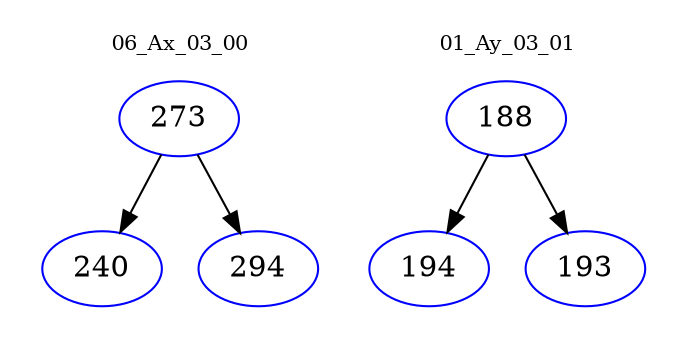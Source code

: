 digraph{
subgraph cluster_0 {
color = white
label = "06_Ax_03_00";
fontsize=10;
T0_273 [label="273", color="blue"]
T0_273 -> T0_240 [color="black"]
T0_240 [label="240", color="blue"]
T0_273 -> T0_294 [color="black"]
T0_294 [label="294", color="blue"]
}
subgraph cluster_1 {
color = white
label = "01_Ay_03_01";
fontsize=10;
T1_188 [label="188", color="blue"]
T1_188 -> T1_194 [color="black"]
T1_194 [label="194", color="blue"]
T1_188 -> T1_193 [color="black"]
T1_193 [label="193", color="blue"]
}
}

